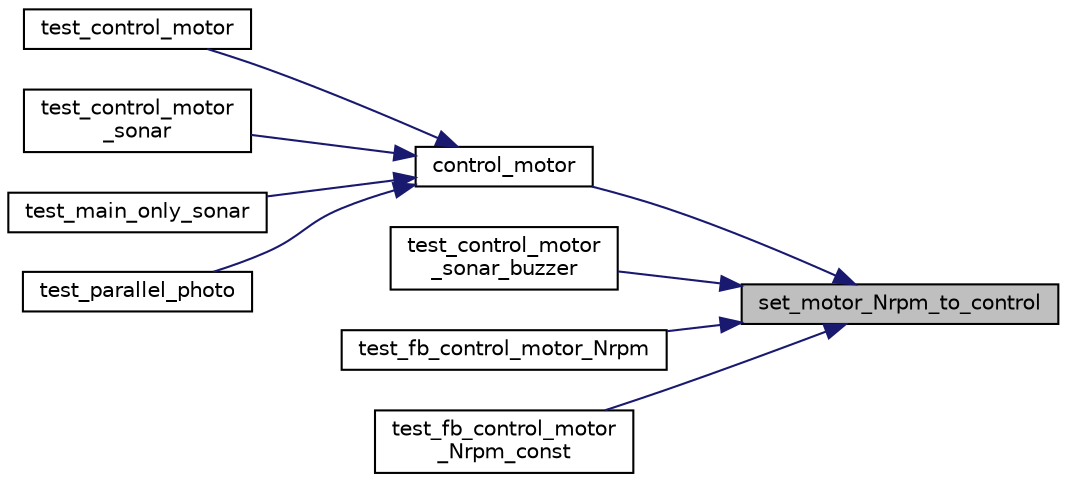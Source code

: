 digraph "set_motor_Nrpm_to_control"
{
 // LATEX_PDF_SIZE
  edge [fontname="Helvetica",fontsize="10",labelfontname="Helvetica",labelfontsize="10"];
  node [fontname="Helvetica",fontsize="10",shape=record];
  rankdir="RL";
  Node1 [label="set_motor_Nrpm_to_control",height=0.2,width=0.4,color="black", fillcolor="grey75", style="filled", fontcolor="black",tooltip="左右輪の回転数を指示"];
  Node1 -> Node2 [dir="back",color="midnightblue",fontsize="10",style="solid",fontname="Helvetica"];
  Node2 [label="control_motor",height=0.2,width=0.4,color="black", fillcolor="white", style="filled",URL="$control__motor_8h.html#ad515942cfb6a95edfffddcb5545fd2d2",tooltip="与えられた、並進速度(lin_vel)と回転速度(ang_vel)で、車体を制御"];
  Node2 -> Node3 [dir="back",color="midnightblue",fontsize="10",style="solid",fontname="Helvetica"];
  Node3 [label="test_control_motor",height=0.2,width=0.4,color="black", fillcolor="white", style="filled",URL="$test__function_8c.html#aaa4356ce7785850e9ac69ced9b3fdaf6",tooltip=" "];
  Node2 -> Node4 [dir="back",color="midnightblue",fontsize="10",style="solid",fontname="Helvetica"];
  Node4 [label="test_control_motor\l_sonar",height=0.2,width=0.4,color="black", fillcolor="white", style="filled",URL="$test__function_8c.html#a3e7cfb8664fa6eed9108f171b2ee7f22",tooltip=" "];
  Node2 -> Node5 [dir="back",color="midnightblue",fontsize="10",style="solid",fontname="Helvetica"];
  Node5 [label="test_main_only_sonar",height=0.2,width=0.4,color="black", fillcolor="white", style="filled",URL="$test__function_8c.html#aaafa7a21d505b79b9127af201d813c2d",tooltip=" "];
  Node2 -> Node6 [dir="back",color="midnightblue",fontsize="10",style="solid",fontname="Helvetica"];
  Node6 [label="test_parallel_photo",height=0.2,width=0.4,color="black", fillcolor="white", style="filled",URL="$test__function_8c.html#a4d5084c6064c94b0ee5239792af9bb42",tooltip=" "];
  Node1 -> Node7 [dir="back",color="midnightblue",fontsize="10",style="solid",fontname="Helvetica"];
  Node7 [label="test_control_motor\l_sonar_buzzer",height=0.2,width=0.4,color="black", fillcolor="white", style="filled",URL="$test__function_8c.html#a90b4a807f81b01a8334649cbfb3db417",tooltip=" "];
  Node1 -> Node8 [dir="back",color="midnightblue",fontsize="10",style="solid",fontname="Helvetica"];
  Node8 [label="test_fb_control_motor_Nrpm",height=0.2,width=0.4,color="black", fillcolor="white", style="filled",URL="$test__function_8c.html#a6edddd07e62bde0eb7e2144a9cfb8f01",tooltip=" "];
  Node1 -> Node9 [dir="back",color="midnightblue",fontsize="10",style="solid",fontname="Helvetica"];
  Node9 [label="test_fb_control_motor\l_Nrpm_const",height=0.2,width=0.4,color="black", fillcolor="white", style="filled",URL="$test__function_8c.html#a4005e0aeba3bb2e24c12b27ddb1daf58",tooltip=" "];
}
